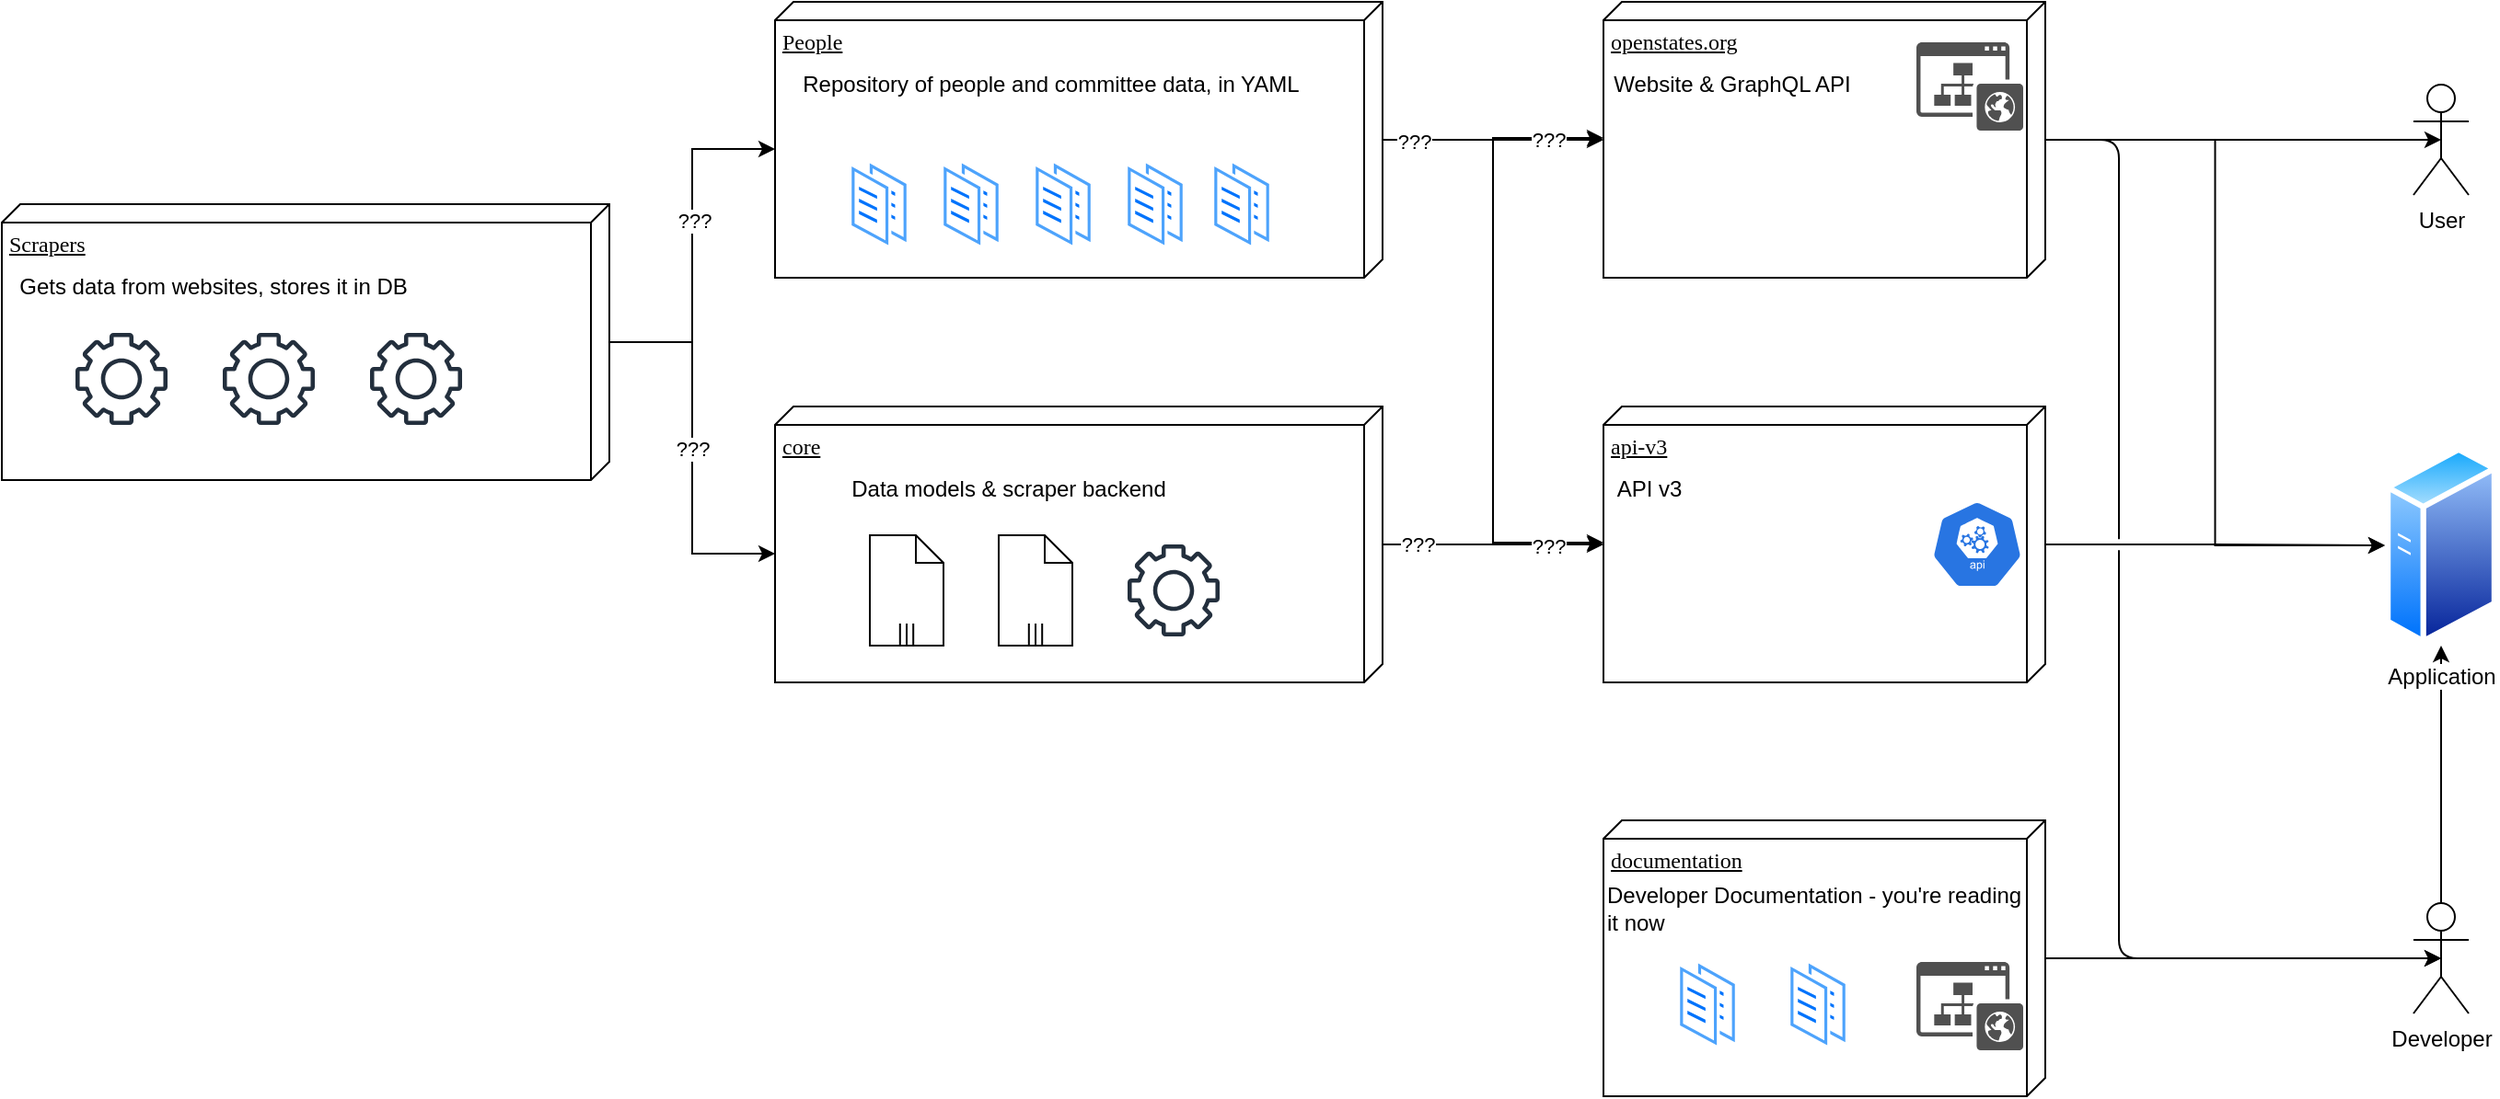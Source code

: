 <mxfile version="21.2.1" type="github">
  <diagram name="Page-1" id="5f0bae14-7c28-e335-631c-24af17079c00">
    <mxGraphModel dx="1394" dy="1630" grid="1" gridSize="10" guides="1" tooltips="1" connect="1" arrows="1" fold="1" page="1" pageScale="1" pageWidth="1100" pageHeight="850" background="none" math="0" shadow="0">
      <root>
        <mxCell id="0" />
        <mxCell id="1" parent="0" />
        <mxCell id="nEnXex_U3Cf0WmQbwt_v-16" style="edgeStyle=orthogonalEdgeStyle;rounded=0;orthogonalLoop=1;jettySize=auto;html=1;entryX=0;entryY=0;entryDx=80;entryDy=330;entryPerimeter=0;" edge="1" parent="1" source="39150e848f15840c-1" target="39150e848f15840c-2">
          <mxGeometry relative="1" as="geometry" />
        </mxCell>
        <mxCell id="nEnXex_U3Cf0WmQbwt_v-26" value="???" style="edgeLabel;html=1;align=center;verticalAlign=middle;resizable=0;points=[];" vertex="1" connectable="0" parent="nEnXex_U3Cf0WmQbwt_v-16">
          <mxGeometry x="0.139" y="-1" relative="1" as="geometry">
            <mxPoint as="offset" />
          </mxGeometry>
        </mxCell>
        <mxCell id="nEnXex_U3Cf0WmQbwt_v-17" value="???" style="edgeStyle=orthogonalEdgeStyle;rounded=0;orthogonalLoop=1;jettySize=auto;html=1;entryX=0;entryY=0;entryDx=80;entryDy=330;entryPerimeter=0;" edge="1" parent="1" source="39150e848f15840c-1" target="39150e848f15840c-3">
          <mxGeometry relative="1" as="geometry" />
        </mxCell>
        <mxCell id="39150e848f15840c-1" value="Scrapers" style="verticalAlign=top;align=left;spacingTop=8;spacingLeft=2;spacingRight=12;shape=cube;size=10;direction=south;fontStyle=4;html=1;rounded=0;shadow=0;comic=0;labelBackgroundColor=none;strokeWidth=1;fontFamily=Verdana;fontSize=12" parent="1" vertex="1">
          <mxGeometry x="130" y="90" width="330" height="150" as="geometry" />
        </mxCell>
        <mxCell id="nEnXex_U3Cf0WmQbwt_v-28" style="edgeStyle=orthogonalEdgeStyle;rounded=0;orthogonalLoop=1;jettySize=auto;html=1;" edge="1" parent="1" source="39150e848f15840c-2" target="nEnXex_U3Cf0WmQbwt_v-18">
          <mxGeometry relative="1" as="geometry" />
        </mxCell>
        <mxCell id="nEnXex_U3Cf0WmQbwt_v-35" style="edgeStyle=orthogonalEdgeStyle;rounded=0;orthogonalLoop=1;jettySize=auto;html=1;entryX=0.493;entryY=1;entryDx=0;entryDy=0;entryPerimeter=0;" edge="1" parent="1" source="39150e848f15840c-2" target="nEnXex_U3Cf0WmQbwt_v-30">
          <mxGeometry relative="1" as="geometry" />
        </mxCell>
        <mxCell id="nEnXex_U3Cf0WmQbwt_v-38" value="???" style="edgeLabel;html=1;align=center;verticalAlign=middle;resizable=0;points=[];" vertex="1" connectable="0" parent="nEnXex_U3Cf0WmQbwt_v-35">
          <mxGeometry x="-0.9" y="-1" relative="1" as="geometry">
            <mxPoint as="offset" />
          </mxGeometry>
        </mxCell>
        <mxCell id="39150e848f15840c-2" value="&lt;div&gt;People&lt;/div&gt;" style="verticalAlign=top;align=left;spacingTop=8;spacingLeft=2;spacingRight=12;shape=cube;size=10;direction=south;fontStyle=4;html=1;rounded=0;shadow=0;comic=0;labelBackgroundColor=none;strokeWidth=1;fontFamily=Verdana;fontSize=12" parent="1" vertex="1">
          <mxGeometry x="550" y="-20" width="330" height="150" as="geometry" />
        </mxCell>
        <mxCell id="nEnXex_U3Cf0WmQbwt_v-29" style="edgeStyle=orthogonalEdgeStyle;rounded=0;orthogonalLoop=1;jettySize=auto;html=1;entryX=0.493;entryY=1;entryDx=0;entryDy=0;entryPerimeter=0;" edge="1" parent="1" source="39150e848f15840c-3" target="nEnXex_U3Cf0WmQbwt_v-18">
          <mxGeometry relative="1" as="geometry" />
        </mxCell>
        <mxCell id="nEnXex_U3Cf0WmQbwt_v-39" value="???" style="edgeLabel;html=1;align=center;verticalAlign=middle;resizable=0;points=[];" vertex="1" connectable="0" parent="nEnXex_U3Cf0WmQbwt_v-29">
          <mxGeometry x="0.912" y="-2" relative="1" as="geometry">
            <mxPoint x="-15" y="-1" as="offset" />
          </mxGeometry>
        </mxCell>
        <mxCell id="nEnXex_U3Cf0WmQbwt_v-36" style="edgeStyle=orthogonalEdgeStyle;rounded=0;orthogonalLoop=1;jettySize=auto;html=1;" edge="1" parent="1" source="39150e848f15840c-3" target="nEnXex_U3Cf0WmQbwt_v-30">
          <mxGeometry relative="1" as="geometry" />
        </mxCell>
        <mxCell id="nEnXex_U3Cf0WmQbwt_v-37" value="&lt;div&gt;???&lt;/div&gt;" style="edgeLabel;html=1;align=center;verticalAlign=middle;resizable=0;points=[];" vertex="1" connectable="0" parent="nEnXex_U3Cf0WmQbwt_v-36">
          <mxGeometry x="-0.683" relative="1" as="geometry">
            <mxPoint as="offset" />
          </mxGeometry>
        </mxCell>
        <mxCell id="nEnXex_U3Cf0WmQbwt_v-40" value="???" style="edgeLabel;html=1;align=center;verticalAlign=middle;resizable=0;points=[];" vertex="1" connectable="0" parent="nEnXex_U3Cf0WmQbwt_v-36">
          <mxGeometry x="0.75" y="-1" relative="1" as="geometry">
            <mxPoint x="-15" as="offset" />
          </mxGeometry>
        </mxCell>
        <mxCell id="39150e848f15840c-3" value="core" style="verticalAlign=top;align=left;spacingTop=8;spacingLeft=2;spacingRight=12;shape=cube;size=10;direction=south;fontStyle=4;html=1;rounded=0;shadow=0;comic=0;labelBackgroundColor=none;strokeWidth=1;fontFamily=Verdana;fontSize=12" parent="1" vertex="1">
          <mxGeometry x="550" y="200" width="330" height="150" as="geometry" />
        </mxCell>
        <mxCell id="nEnXex_U3Cf0WmQbwt_v-1" value="Gets data from websites, stores it in DB" style="text;html=1;strokeColor=none;fillColor=none;align=center;verticalAlign=middle;whiteSpace=wrap;rounded=0;" vertex="1" parent="1">
          <mxGeometry x="130" y="120" width="230" height="30" as="geometry" />
        </mxCell>
        <mxCell id="nEnXex_U3Cf0WmQbwt_v-2" value="Repository of people and committee data, in YAML" style="text;html=1;strokeColor=none;fillColor=none;align=center;verticalAlign=middle;whiteSpace=wrap;rounded=0;" vertex="1" parent="1">
          <mxGeometry x="550" y="10" width="300" height="30" as="geometry" />
        </mxCell>
        <mxCell id="nEnXex_U3Cf0WmQbwt_v-3" value="" style="image;aspect=fixed;perimeter=ellipsePerimeter;html=1;align=center;shadow=0;dashed=0;spacingTop=3;image=img/lib/active_directory/documents.svg;" vertex="1" parent="1">
          <mxGeometry x="590" y="65" width="33" height="50" as="geometry" />
        </mxCell>
        <mxCell id="nEnXex_U3Cf0WmQbwt_v-4" value="" style="image;aspect=fixed;perimeter=ellipsePerimeter;html=1;align=center;shadow=0;dashed=0;spacingTop=3;image=img/lib/active_directory/documents.svg;" vertex="1" parent="1">
          <mxGeometry x="640" y="65" width="33" height="50" as="geometry" />
        </mxCell>
        <mxCell id="nEnXex_U3Cf0WmQbwt_v-5" value="" style="image;aspect=fixed;perimeter=ellipsePerimeter;html=1;align=center;shadow=0;dashed=0;spacingTop=3;image=img/lib/active_directory/documents.svg;" vertex="1" parent="1">
          <mxGeometry x="690" y="65" width="33" height="50" as="geometry" />
        </mxCell>
        <mxCell id="nEnXex_U3Cf0WmQbwt_v-6" value="" style="image;aspect=fixed;perimeter=ellipsePerimeter;html=1;align=center;shadow=0;dashed=0;spacingTop=3;image=img/lib/active_directory/documents.svg;" vertex="1" parent="1">
          <mxGeometry x="740" y="65" width="33" height="50" as="geometry" />
        </mxCell>
        <mxCell id="nEnXex_U3Cf0WmQbwt_v-7" value="" style="image;aspect=fixed;perimeter=ellipsePerimeter;html=1;align=center;shadow=0;dashed=0;spacingTop=3;image=img/lib/active_directory/documents.svg;" vertex="1" parent="1">
          <mxGeometry x="787" y="65" width="33" height="50" as="geometry" />
        </mxCell>
        <mxCell id="nEnXex_U3Cf0WmQbwt_v-8" value="Data models &amp;amp; scraper backend" style="text;html=1;strokeColor=none;fillColor=none;align=center;verticalAlign=middle;whiteSpace=wrap;rounded=0;" vertex="1" parent="1">
          <mxGeometry x="571.5" y="230" width="210" height="30" as="geometry" />
        </mxCell>
        <mxCell id="nEnXex_U3Cf0WmQbwt_v-9" value="" style="sketch=0;outlineConnect=0;fontColor=#232F3E;gradientColor=none;fillColor=#232F3D;strokeColor=none;dashed=0;verticalLabelPosition=bottom;verticalAlign=top;align=center;html=1;fontSize=12;fontStyle=0;aspect=fixed;pointerEvents=1;shape=mxgraph.aws4.gear;" vertex="1" parent="1">
          <mxGeometry x="741.5" y="275" width="50" height="50" as="geometry" />
        </mxCell>
        <mxCell id="nEnXex_U3Cf0WmQbwt_v-10" value="" style="sketch=0;outlineConnect=0;fontColor=#232F3E;gradientColor=none;fillColor=#232F3D;strokeColor=none;dashed=0;verticalLabelPosition=bottom;verticalAlign=top;align=center;html=1;fontSize=12;fontStyle=0;aspect=fixed;pointerEvents=1;shape=mxgraph.aws4.gear;" vertex="1" parent="1">
          <mxGeometry x="170" y="160" width="50" height="50" as="geometry" />
        </mxCell>
        <mxCell id="nEnXex_U3Cf0WmQbwt_v-11" value="" style="sketch=0;outlineConnect=0;fontColor=#232F3E;gradientColor=none;fillColor=#232F3D;strokeColor=none;dashed=0;verticalLabelPosition=bottom;verticalAlign=top;align=center;html=1;fontSize=12;fontStyle=0;aspect=fixed;pointerEvents=1;shape=mxgraph.aws4.gear;" vertex="1" parent="1">
          <mxGeometry x="250" y="160" width="50" height="50" as="geometry" />
        </mxCell>
        <mxCell id="nEnXex_U3Cf0WmQbwt_v-12" value="" style="sketch=0;outlineConnect=0;fontColor=#232F3E;gradientColor=none;fillColor=#232F3D;strokeColor=none;dashed=0;verticalLabelPosition=bottom;verticalAlign=top;align=center;html=1;fontSize=12;fontStyle=0;aspect=fixed;pointerEvents=1;shape=mxgraph.aws4.gear;" vertex="1" parent="1">
          <mxGeometry x="330" y="160" width="50" height="50" as="geometry" />
        </mxCell>
        <mxCell id="nEnXex_U3Cf0WmQbwt_v-14" value="" style="shape=mxgraph.bpmn.data;labelPosition=center;verticalLabelPosition=bottom;align=center;verticalAlign=top;size=15;html=1;bpmnTransferType=none;isCollection=1;" vertex="1" parent="1">
          <mxGeometry x="601.5" y="270" width="40" height="60" as="geometry" />
        </mxCell>
        <mxCell id="nEnXex_U3Cf0WmQbwt_v-15" value="" style="shape=mxgraph.bpmn.data;labelPosition=center;verticalLabelPosition=bottom;align=center;verticalAlign=top;size=15;html=1;bpmnTransferType=none;isCollection=1;" vertex="1" parent="1">
          <mxGeometry x="671.5" y="270" width="40" height="60" as="geometry" />
        </mxCell>
        <mxCell id="nEnXex_U3Cf0WmQbwt_v-55" style="edgeStyle=orthogonalEdgeStyle;rounded=0;orthogonalLoop=1;jettySize=auto;html=1;entryX=0.5;entryY=0.5;entryDx=0;entryDy=0;entryPerimeter=0;" edge="1" parent="1" source="nEnXex_U3Cf0WmQbwt_v-18" target="nEnXex_U3Cf0WmQbwt_v-50">
          <mxGeometry relative="1" as="geometry" />
        </mxCell>
        <mxCell id="nEnXex_U3Cf0WmQbwt_v-56" style="edgeStyle=orthogonalEdgeStyle;rounded=0;orthogonalLoop=1;jettySize=auto;html=1;entryX=0;entryY=0.5;entryDx=0;entryDy=0;" edge="1" parent="1" source="nEnXex_U3Cf0WmQbwt_v-18" target="nEnXex_U3Cf0WmQbwt_v-51">
          <mxGeometry relative="1" as="geometry" />
        </mxCell>
        <mxCell id="nEnXex_U3Cf0WmQbwt_v-18" value="openstates.org" style="verticalAlign=top;align=left;spacingTop=8;spacingLeft=2;spacingRight=12;shape=cube;size=10;direction=south;fontStyle=4;html=1;rounded=0;shadow=0;comic=0;labelBackgroundColor=none;strokeWidth=1;fontFamily=Verdana;fontSize=12" vertex="1" parent="1">
          <mxGeometry x="1000" y="-20" width="240" height="150" as="geometry" />
        </mxCell>
        <mxCell id="nEnXex_U3Cf0WmQbwt_v-19" value="Website &amp;amp; GraphQL API" style="text;html=1;strokeColor=none;fillColor=none;align=center;verticalAlign=middle;whiteSpace=wrap;rounded=0;" vertex="1" parent="1">
          <mxGeometry x="1000" y="10" width="140" height="30" as="geometry" />
        </mxCell>
        <mxCell id="nEnXex_U3Cf0WmQbwt_v-23" value="" style="sketch=0;pointerEvents=1;shadow=0;dashed=0;html=1;strokeColor=none;fillColor=#505050;labelPosition=center;verticalLabelPosition=bottom;verticalAlign=top;outlineConnect=0;align=center;shape=mxgraph.office.sites.website_public;" vertex="1" parent="1">
          <mxGeometry x="1170" y="2" width="58" height="48" as="geometry" />
        </mxCell>
        <mxCell id="nEnXex_U3Cf0WmQbwt_v-25" value="" style="shape=image;html=1;verticalAlign=top;verticalLabelPosition=bottom;labelBackgroundColor=#ffffff;imageAspect=0;aspect=fixed;image=https://cdn3.iconfinder.com/data/icons/brands-pack/240/graphql-128.png" vertex="1" parent="1">
          <mxGeometry x="1170" y="60" width="58" height="58" as="geometry" />
        </mxCell>
        <mxCell id="nEnXex_U3Cf0WmQbwt_v-52" style="edgeStyle=orthogonalEdgeStyle;rounded=0;orthogonalLoop=1;jettySize=auto;html=1;" edge="1" parent="1" source="nEnXex_U3Cf0WmQbwt_v-30" target="nEnXex_U3Cf0WmQbwt_v-51">
          <mxGeometry relative="1" as="geometry" />
        </mxCell>
        <mxCell id="nEnXex_U3Cf0WmQbwt_v-30" value="api-v3" style="verticalAlign=top;align=left;spacingTop=8;spacingLeft=2;spacingRight=12;shape=cube;size=10;direction=south;fontStyle=4;html=1;rounded=0;shadow=0;comic=0;labelBackgroundColor=none;strokeWidth=1;fontFamily=Verdana;fontSize=12" vertex="1" parent="1">
          <mxGeometry x="1000" y="200" width="240" height="150" as="geometry" />
        </mxCell>
        <mxCell id="nEnXex_U3Cf0WmQbwt_v-31" value="API v3" style="text;html=1;strokeColor=none;fillColor=none;align=center;verticalAlign=middle;whiteSpace=wrap;rounded=0;" vertex="1" parent="1">
          <mxGeometry x="1000" y="230" width="50" height="30" as="geometry" />
        </mxCell>
        <mxCell id="nEnXex_U3Cf0WmQbwt_v-34" value="" style="sketch=0;html=1;dashed=0;whitespace=wrap;fillColor=#2875E2;strokeColor=#ffffff;points=[[0.005,0.63,0],[0.1,0.2,0],[0.9,0.2,0],[0.5,0,0],[0.995,0.63,0],[0.72,0.99,0],[0.5,1,0],[0.28,0.99,0]];verticalLabelPosition=bottom;align=center;verticalAlign=top;shape=mxgraph.kubernetes.icon;prIcon=api" vertex="1" parent="1">
          <mxGeometry x="1178" y="251" width="50" height="48" as="geometry" />
        </mxCell>
        <mxCell id="nEnXex_U3Cf0WmQbwt_v-54" style="edgeStyle=orthogonalEdgeStyle;rounded=0;orthogonalLoop=1;jettySize=auto;html=1;entryX=0.5;entryY=0.5;entryDx=0;entryDy=0;entryPerimeter=0;" edge="1" parent="1" source="nEnXex_U3Cf0WmQbwt_v-43" target="nEnXex_U3Cf0WmQbwt_v-49">
          <mxGeometry relative="1" as="geometry" />
        </mxCell>
        <mxCell id="nEnXex_U3Cf0WmQbwt_v-43" value="documentation" style="verticalAlign=top;align=left;spacingTop=8;spacingLeft=2;spacingRight=12;shape=cube;size=10;direction=south;fontStyle=4;html=1;rounded=0;shadow=0;comic=0;labelBackgroundColor=none;strokeWidth=1;fontFamily=Verdana;fontSize=12" vertex="1" parent="1">
          <mxGeometry x="1000" y="425" width="240" height="150" as="geometry" />
        </mxCell>
        <mxCell id="nEnXex_U3Cf0WmQbwt_v-44" value="Developer Documentation - you&#39;re reading it now" style="text;html=1;strokeColor=none;fillColor=none;align=left;verticalAlign=middle;whiteSpace=wrap;rounded=0;" vertex="1" parent="1">
          <mxGeometry x="1000" y="455" width="230" height="35" as="geometry" />
        </mxCell>
        <mxCell id="nEnXex_U3Cf0WmQbwt_v-46" value="" style="image;aspect=fixed;perimeter=ellipsePerimeter;html=1;align=center;shadow=0;dashed=0;spacingTop=3;image=img/lib/active_directory/documents.svg;" vertex="1" parent="1">
          <mxGeometry x="1040" y="500" width="33" height="50" as="geometry" />
        </mxCell>
        <mxCell id="nEnXex_U3Cf0WmQbwt_v-47" value="" style="image;aspect=fixed;perimeter=ellipsePerimeter;html=1;align=center;shadow=0;dashed=0;spacingTop=3;image=img/lib/active_directory/documents.svg;" vertex="1" parent="1">
          <mxGeometry x="1100" y="500" width="33" height="50" as="geometry" />
        </mxCell>
        <mxCell id="nEnXex_U3Cf0WmQbwt_v-48" value="" style="sketch=0;pointerEvents=1;shadow=0;dashed=0;html=1;strokeColor=none;fillColor=#505050;labelPosition=center;verticalLabelPosition=bottom;verticalAlign=top;outlineConnect=0;align=center;shape=mxgraph.office.sites.website_public;" vertex="1" parent="1">
          <mxGeometry x="1170" y="502" width="58" height="48" as="geometry" />
        </mxCell>
        <mxCell id="nEnXex_U3Cf0WmQbwt_v-53" style="edgeStyle=orthogonalEdgeStyle;rounded=0;orthogonalLoop=1;jettySize=auto;html=1;" edge="1" parent="1" source="nEnXex_U3Cf0WmQbwt_v-49" target="nEnXex_U3Cf0WmQbwt_v-51">
          <mxGeometry relative="1" as="geometry" />
        </mxCell>
        <mxCell id="nEnXex_U3Cf0WmQbwt_v-49" value="Developer" style="shape=umlActor;verticalLabelPosition=bottom;verticalAlign=top;html=1;outlineConnect=0;" vertex="1" parent="1">
          <mxGeometry x="1440" y="470" width="30" height="60" as="geometry" />
        </mxCell>
        <mxCell id="nEnXex_U3Cf0WmQbwt_v-50" value="User" style="shape=umlActor;verticalLabelPosition=bottom;verticalAlign=top;html=1;outlineConnect=0;" vertex="1" parent="1">
          <mxGeometry x="1440" y="25" width="30" height="60" as="geometry" />
        </mxCell>
        <mxCell id="nEnXex_U3Cf0WmQbwt_v-51" value="Application" style="image;aspect=fixed;perimeter=ellipsePerimeter;html=1;align=center;shadow=0;dashed=0;spacingTop=3;image=img/lib/active_directory/generic_server.svg;" vertex="1" parent="1">
          <mxGeometry x="1424.48" y="221" width="61.04" height="109" as="geometry" />
        </mxCell>
        <mxCell id="nEnXex_U3Cf0WmQbwt_v-57" style="edgeStyle=orthogonalEdgeStyle;orthogonalLoop=1;jettySize=auto;html=1;entryX=0.5;entryY=0.5;entryDx=0;entryDy=0;entryPerimeter=0;jumpStyle=gap;shadow=0;rounded=1;strokeWidth=1;" edge="1" parent="1" source="nEnXex_U3Cf0WmQbwt_v-18" target="nEnXex_U3Cf0WmQbwt_v-49">
          <mxGeometry relative="1" as="geometry">
            <Array as="points">
              <mxPoint x="1280" y="55" />
              <mxPoint x="1280" y="500" />
            </Array>
          </mxGeometry>
        </mxCell>
      </root>
    </mxGraphModel>
  </diagram>
</mxfile>
